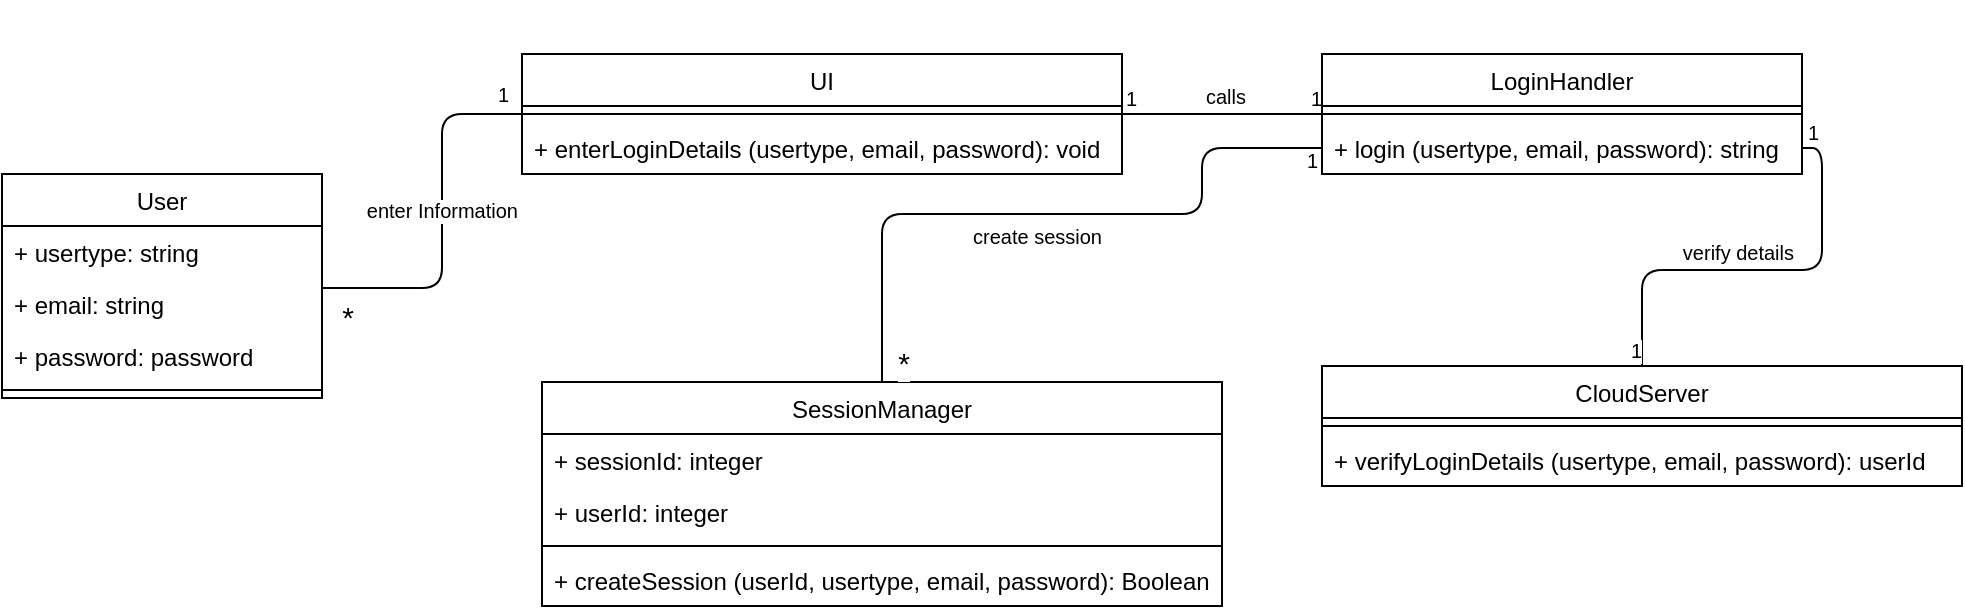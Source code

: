 <mxfile version="10.7.1" type="google"><diagram id="1F5DpMOJmkOfnXcliogo" name="Page-1"><mxGraphModel dx="840" dy="452" grid="1" gridSize="10" guides="1" tooltips="1" connect="1" arrows="1" fold="1" page="1" pageScale="1" pageWidth="850" pageHeight="1100" math="0" shadow="0"><root><mxCell id="0"/><mxCell id="1" parent="0"/><mxCell id="doCGB-e-FP5ph2L2PBr8-10" value="" style="endArrow=none;html=1;edgeStyle=orthogonalEdgeStyle;entryX=0;entryY=0.5;entryDx=0;entryDy=0;exitX=1;exitY=0.5;exitDx=0;exitDy=0;" parent="1" target="doCGB-e-FP5ph2L2PBr8-34" edge="1"><mxGeometry relative="1" as="geometry"><mxPoint x="170" y="337" as="sourcePoint"/><mxPoint x="280" y="247" as="targetPoint"/><Array as="points"><mxPoint x="230" y="337"/><mxPoint x="230" y="250"/></Array></mxGeometry></mxCell><mxCell id="doCGB-e-FP5ph2L2PBr8-11" value="enter Information" style="resizable=0;html=1;align=right;verticalAlign=bottom;labelBackgroundColor=#ffffff;fontSize=10;" parent="doCGB-e-FP5ph2L2PBr8-10" connectable="0" vertex="1"><mxGeometry x="1" relative="1" as="geometry"><mxPoint x="-2" y="56" as="offset"/></mxGeometry></mxCell><mxCell id="doCGB-e-FP5ph2L2PBr8-13" value="&lt;font style=&quot;font-size: 15px&quot;&gt;*&lt;/font&gt;" style="resizable=0;html=1;align=right;verticalAlign=bottom;labelBackgroundColor=#ffffff;fontSize=10;" parent="1" connectable="0" vertex="1"><mxGeometry x="196" y="306" as="geometry"><mxPoint x="-10" y="56" as="offset"/></mxGeometry></mxCell><mxCell id="doCGB-e-FP5ph2L2PBr8-14" value="" style="endArrow=none;html=1;edgeStyle=orthogonalEdgeStyle;exitX=1;exitY=0.5;exitDx=0;exitDy=0;entryX=0;entryY=0.5;entryDx=0;entryDy=0;" parent="1" source="doCGB-e-FP5ph2L2PBr8-34" edge="1"><mxGeometry relative="1" as="geometry"><mxPoint x="570" y="254.5" as="sourcePoint"/><mxPoint x="670" y="250" as="targetPoint"/><Array as="points"><mxPoint x="660" y="250"/><mxPoint x="660" y="250"/></Array></mxGeometry></mxCell><mxCell id="doCGB-e-FP5ph2L2PBr8-15" value="1" style="resizable=0;html=1;align=left;verticalAlign=bottom;labelBackgroundColor=#ffffff;fontSize=10;" parent="doCGB-e-FP5ph2L2PBr8-14" connectable="0" vertex="1"><mxGeometry x="-1" relative="1" as="geometry"/></mxCell><mxCell id="doCGB-e-FP5ph2L2PBr8-16" value="1" style="resizable=0;html=1;align=right;verticalAlign=bottom;labelBackgroundColor=#ffffff;fontSize=10;" parent="doCGB-e-FP5ph2L2PBr8-14" connectable="0" vertex="1"><mxGeometry x="1" relative="1" as="geometry"/></mxCell><mxCell id="doCGB-e-FP5ph2L2PBr8-17" value="calls" style="resizable=0;html=1;align=right;verticalAlign=bottom;labelBackgroundColor=#ffffff;fontSize=10;" parent="1" connectable="0" vertex="1"><mxGeometry x="642" y="193.5" as="geometry"><mxPoint x="-10" y="56" as="offset"/></mxGeometry></mxCell><mxCell id="doCGB-e-FP5ph2L2PBr8-18" value="" style="endArrow=none;html=1;edgeStyle=orthogonalEdgeStyle;exitX=1;exitY=0.5;exitDx=0;exitDy=0;entryX=0.5;entryY=0;entryDx=0;entryDy=0;" parent="1" source="doCGB-e-FP5ph2L2PBr8-41" target="doCGB-e-FP5ph2L2PBr8-42" edge="1"><mxGeometry relative="1" as="geometry"><mxPoint x="940" y="310" as="sourcePoint"/><mxPoint x="740" y="377.5" as="targetPoint"/></mxGeometry></mxCell><mxCell id="doCGB-e-FP5ph2L2PBr8-19" value="1" style="resizable=0;html=1;align=left;verticalAlign=bottom;labelBackgroundColor=#ffffff;fontSize=10;" parent="doCGB-e-FP5ph2L2PBr8-18" connectable="0" vertex="1"><mxGeometry x="-1" relative="1" as="geometry"><mxPoint x="1" as="offset"/></mxGeometry></mxCell><mxCell id="doCGB-e-FP5ph2L2PBr8-20" value="1" style="resizable=0;html=1;align=right;verticalAlign=bottom;labelBackgroundColor=#ffffff;fontSize=10;" parent="doCGB-e-FP5ph2L2PBr8-18" connectable="0" vertex="1"><mxGeometry x="1" relative="1" as="geometry"/></mxCell><mxCell id="doCGB-e-FP5ph2L2PBr8-21" value="verify details" style="resizable=0;html=1;align=right;verticalAlign=bottom;labelBackgroundColor=#ffffff;fontSize=10;" parent="1" connectable="0" vertex="1"><mxGeometry x="916" y="271.5" as="geometry"><mxPoint x="-10" y="56" as="offset"/></mxGeometry></mxCell><mxCell id="doCGB-e-FP5ph2L2PBr8-22" value="" style="endArrow=none;html=1;edgeStyle=orthogonalEdgeStyle;exitX=0.5;exitY=0;exitDx=0;exitDy=0;entryX=0;entryY=0.5;entryDx=0;entryDy=0;" parent="1" source="doCGB-e-FP5ph2L2PBr8-46" target="doCGB-e-FP5ph2L2PBr8-41" edge="1"><mxGeometry relative="1" as="geometry"><mxPoint x="480" y="382" as="sourcePoint"/><mxPoint x="705" y="276" as="targetPoint"/><Array as="points"><mxPoint x="450" y="300"/><mxPoint x="610" y="300"/><mxPoint x="610" y="267"/></Array></mxGeometry></mxCell><mxCell id="doCGB-e-FP5ph2L2PBr8-24" value="1" style="resizable=0;html=1;align=right;verticalAlign=bottom;labelBackgroundColor=#ffffff;fontSize=10;" parent="doCGB-e-FP5ph2L2PBr8-22" connectable="0" vertex="1"><mxGeometry x="1" relative="1" as="geometry"><mxPoint x="-2" y="14" as="offset"/></mxGeometry></mxCell><mxCell id="doCGB-e-FP5ph2L2PBr8-25" value="&lt;div style=&quot;text-align: center&quot;&gt;&lt;span&gt;create session&lt;/span&gt;&lt;/div&gt;" style="resizable=0;html=1;align=right;verticalAlign=bottom;labelBackgroundColor=#ffffff;fontSize=10;" parent="1" connectable="0" vertex="1"><mxGeometry x="570" y="263" as="geometry"><mxPoint x="-10" y="56" as="offset"/></mxGeometry></mxCell><mxCell id="doCGB-e-FP5ph2L2PBr8-34" value="UI" style="swimlane;fontStyle=0;align=center;verticalAlign=top;childLayout=stackLayout;horizontal=1;startSize=26;horizontalStack=0;resizeParent=1;resizeParentMax=0;resizeLast=0;collapsible=1;marginBottom=0;" parent="1" vertex="1"><mxGeometry x="270" y="220" width="300" height="60" as="geometry"/></mxCell><mxCell id="doCGB-e-FP5ph2L2PBr8-36" value="" style="line;strokeWidth=1;fillColor=none;align=left;verticalAlign=middle;spacingTop=-1;spacingLeft=3;spacingRight=3;rotatable=0;labelPosition=right;points=[];portConstraint=eastwest;" parent="doCGB-e-FP5ph2L2PBr8-34" vertex="1"><mxGeometry y="26" width="300" height="8" as="geometry"/></mxCell><mxCell id="doCGB-e-FP5ph2L2PBr8-37" value="+ enterLoginDetails (usertype, email, password): void" style="text;strokeColor=none;fillColor=none;align=left;verticalAlign=top;spacingLeft=4;spacingRight=4;overflow=hidden;rotatable=0;points=[[0,0.5],[1,0.5]];portConstraint=eastwest;" parent="doCGB-e-FP5ph2L2PBr8-34" vertex="1"><mxGeometry y="34" width="300" height="26" as="geometry"/></mxCell><mxCell id="doCGB-e-FP5ph2L2PBr8-39" value="LoginHandler" style="swimlane;fontStyle=0;align=center;verticalAlign=top;childLayout=stackLayout;horizontal=1;startSize=26;horizontalStack=0;resizeParent=1;resizeParentMax=0;resizeLast=0;collapsible=1;marginBottom=0;" parent="1" vertex="1"><mxGeometry x="670" y="220" width="240" height="60" as="geometry"/></mxCell><mxCell id="doCGB-e-FP5ph2L2PBr8-40" value="" style="line;strokeWidth=1;fillColor=none;align=left;verticalAlign=middle;spacingTop=-1;spacingLeft=3;spacingRight=3;rotatable=0;labelPosition=right;points=[];portConstraint=eastwest;" parent="doCGB-e-FP5ph2L2PBr8-39" vertex="1"><mxGeometry y="26" width="240" height="8" as="geometry"/></mxCell><mxCell id="doCGB-e-FP5ph2L2PBr8-41" value="+ login (usertype, email, password): string" style="text;strokeColor=none;fillColor=none;align=left;verticalAlign=top;spacingLeft=4;spacingRight=4;overflow=hidden;rotatable=0;points=[[0,0.5],[1,0.5]];portConstraint=eastwest;" parent="doCGB-e-FP5ph2L2PBr8-39" vertex="1"><mxGeometry y="34" width="240" height="26" as="geometry"/></mxCell><mxCell id="doCGB-e-FP5ph2L2PBr8-42" value="CloudServer" style="swimlane;fontStyle=0;align=center;verticalAlign=top;childLayout=stackLayout;horizontal=1;startSize=26;horizontalStack=0;resizeParent=1;resizeParentMax=0;resizeLast=0;collapsible=1;marginBottom=0;" parent="1" vertex="1"><mxGeometry x="670" y="376" width="320" height="60" as="geometry"/></mxCell><mxCell id="doCGB-e-FP5ph2L2PBr8-44" value="" style="line;strokeWidth=1;fillColor=none;align=left;verticalAlign=middle;spacingTop=-1;spacingLeft=3;spacingRight=3;rotatable=0;labelPosition=right;points=[];portConstraint=eastwest;" parent="doCGB-e-FP5ph2L2PBr8-42" vertex="1"><mxGeometry y="26" width="320" height="8" as="geometry"/></mxCell><mxCell id="doCGB-e-FP5ph2L2PBr8-45" value="+ verifyLoginDetails (usertype, email, password): userId" style="text;strokeColor=none;fillColor=none;align=left;verticalAlign=top;spacingLeft=4;spacingRight=4;overflow=hidden;rotatable=0;points=[[0,0.5],[1,0.5]];portConstraint=eastwest;" parent="doCGB-e-FP5ph2L2PBr8-42" vertex="1"><mxGeometry y="34" width="320" height="26" as="geometry"/></mxCell><mxCell id="doCGB-e-FP5ph2L2PBr8-46" value="SessionManager" style="swimlane;fontStyle=0;align=center;verticalAlign=top;childLayout=stackLayout;horizontal=1;startSize=26;horizontalStack=0;resizeParent=1;resizeParentMax=0;resizeLast=0;collapsible=1;marginBottom=0;" parent="1" vertex="1"><mxGeometry x="280" y="384" width="340" height="112" as="geometry"/></mxCell><mxCell id="doCGB-e-FP5ph2L2PBr8-47" value="+ sessionId: integer" style="text;strokeColor=none;fillColor=none;align=left;verticalAlign=top;spacingLeft=4;spacingRight=4;overflow=hidden;rotatable=0;points=[[0,0.5],[1,0.5]];portConstraint=eastwest;" parent="doCGB-e-FP5ph2L2PBr8-46" vertex="1"><mxGeometry y="26" width="340" height="26" as="geometry"/></mxCell><mxCell id="uRcDmbVkh6J_qYgxCRig-1" value="+ userId: integer" style="text;strokeColor=none;fillColor=none;align=left;verticalAlign=top;spacingLeft=4;spacingRight=4;overflow=hidden;rotatable=0;points=[[0,0.5],[1,0.5]];portConstraint=eastwest;" parent="doCGB-e-FP5ph2L2PBr8-46" vertex="1"><mxGeometry y="52" width="340" height="26" as="geometry"/></mxCell><mxCell id="doCGB-e-FP5ph2L2PBr8-48" value="" style="line;strokeWidth=1;fillColor=none;align=left;verticalAlign=middle;spacingTop=-1;spacingLeft=3;spacingRight=3;rotatable=0;labelPosition=right;points=[];portConstraint=eastwest;" parent="doCGB-e-FP5ph2L2PBr8-46" vertex="1"><mxGeometry y="78" width="340" height="8" as="geometry"/></mxCell><mxCell id="doCGB-e-FP5ph2L2PBr8-49" value="+ createSession (userId, usertype, email, password): Boolean" style="text;strokeColor=none;fillColor=none;align=left;verticalAlign=top;spacingLeft=4;spacingRight=4;overflow=hidden;rotatable=0;points=[[0,0.5],[1,0.5]];portConstraint=eastwest;" parent="doCGB-e-FP5ph2L2PBr8-46" vertex="1"><mxGeometry y="86" width="340" height="26" as="geometry"/></mxCell><mxCell id="n4b3sm-4PBoYdWEtJ_Uf-2" value="1" style="resizable=0;html=1;align=left;verticalAlign=bottom;labelBackgroundColor=#ffffff;fontSize=10;" parent="1" connectable="0" vertex="1"><mxGeometry x="584" y="260" as="geometry"><mxPoint x="-328" y="-12" as="offset"/></mxGeometry></mxCell><mxCell id="pX3xKvL6FX6zsEBSXWVl-1" value="User" style="swimlane;fontStyle=0;align=center;verticalAlign=top;childLayout=stackLayout;horizontal=1;startSize=26;horizontalStack=0;resizeParent=1;resizeParentMax=0;resizeLast=0;collapsible=1;marginBottom=0;" parent="1" vertex="1"><mxGeometry x="10" y="280" width="160" height="112" as="geometry"/></mxCell><mxCell id="pX3xKvL6FX6zsEBSXWVl-2" value="+ usertype: string" style="text;strokeColor=none;fillColor=none;align=left;verticalAlign=top;spacingLeft=4;spacingRight=4;overflow=hidden;rotatable=0;points=[[0,0.5],[1,0.5]];portConstraint=eastwest;" parent="pX3xKvL6FX6zsEBSXWVl-1" vertex="1"><mxGeometry y="26" width="160" height="26" as="geometry"/></mxCell><mxCell id="pX3xKvL6FX6zsEBSXWVl-5" value="+ email: string" style="text;strokeColor=none;fillColor=none;align=left;verticalAlign=top;spacingLeft=4;spacingRight=4;overflow=hidden;rotatable=0;points=[[0,0.5],[1,0.5]];portConstraint=eastwest;" parent="pX3xKvL6FX6zsEBSXWVl-1" vertex="1"><mxGeometry y="52" width="160" height="26" as="geometry"/></mxCell><mxCell id="pX3xKvL6FX6zsEBSXWVl-6" value="+ password: password&#10;&#10;" style="text;strokeColor=none;fillColor=none;align=left;verticalAlign=top;spacingLeft=4;spacingRight=4;overflow=hidden;rotatable=0;points=[[0,0.5],[1,0.5]];portConstraint=eastwest;" parent="pX3xKvL6FX6zsEBSXWVl-1" vertex="1"><mxGeometry y="78" width="160" height="26" as="geometry"/></mxCell><mxCell id="pX3xKvL6FX6zsEBSXWVl-3" value="" style="line;strokeWidth=1;fillColor=none;align=left;verticalAlign=middle;spacingTop=-1;spacingLeft=3;spacingRight=3;rotatable=0;labelPosition=right;points=[];portConstraint=eastwest;" parent="pX3xKvL6FX6zsEBSXWVl-1" vertex="1"><mxGeometry y="104" width="160" height="8" as="geometry"/></mxCell><mxCell id="b5TYMbBj0wm3inHwaAW9-1" value="&lt;font style=&quot;font-size: 15px&quot;&gt;*&lt;/font&gt;" style="resizable=0;html=1;align=right;verticalAlign=bottom;labelBackgroundColor=#ffffff;fontSize=10;" parent="1" connectable="0" vertex="1"><mxGeometry x="474" y="329" as="geometry"><mxPoint x="-10" y="56" as="offset"/></mxGeometry></mxCell></root></mxGraphModel></diagram></mxfile>